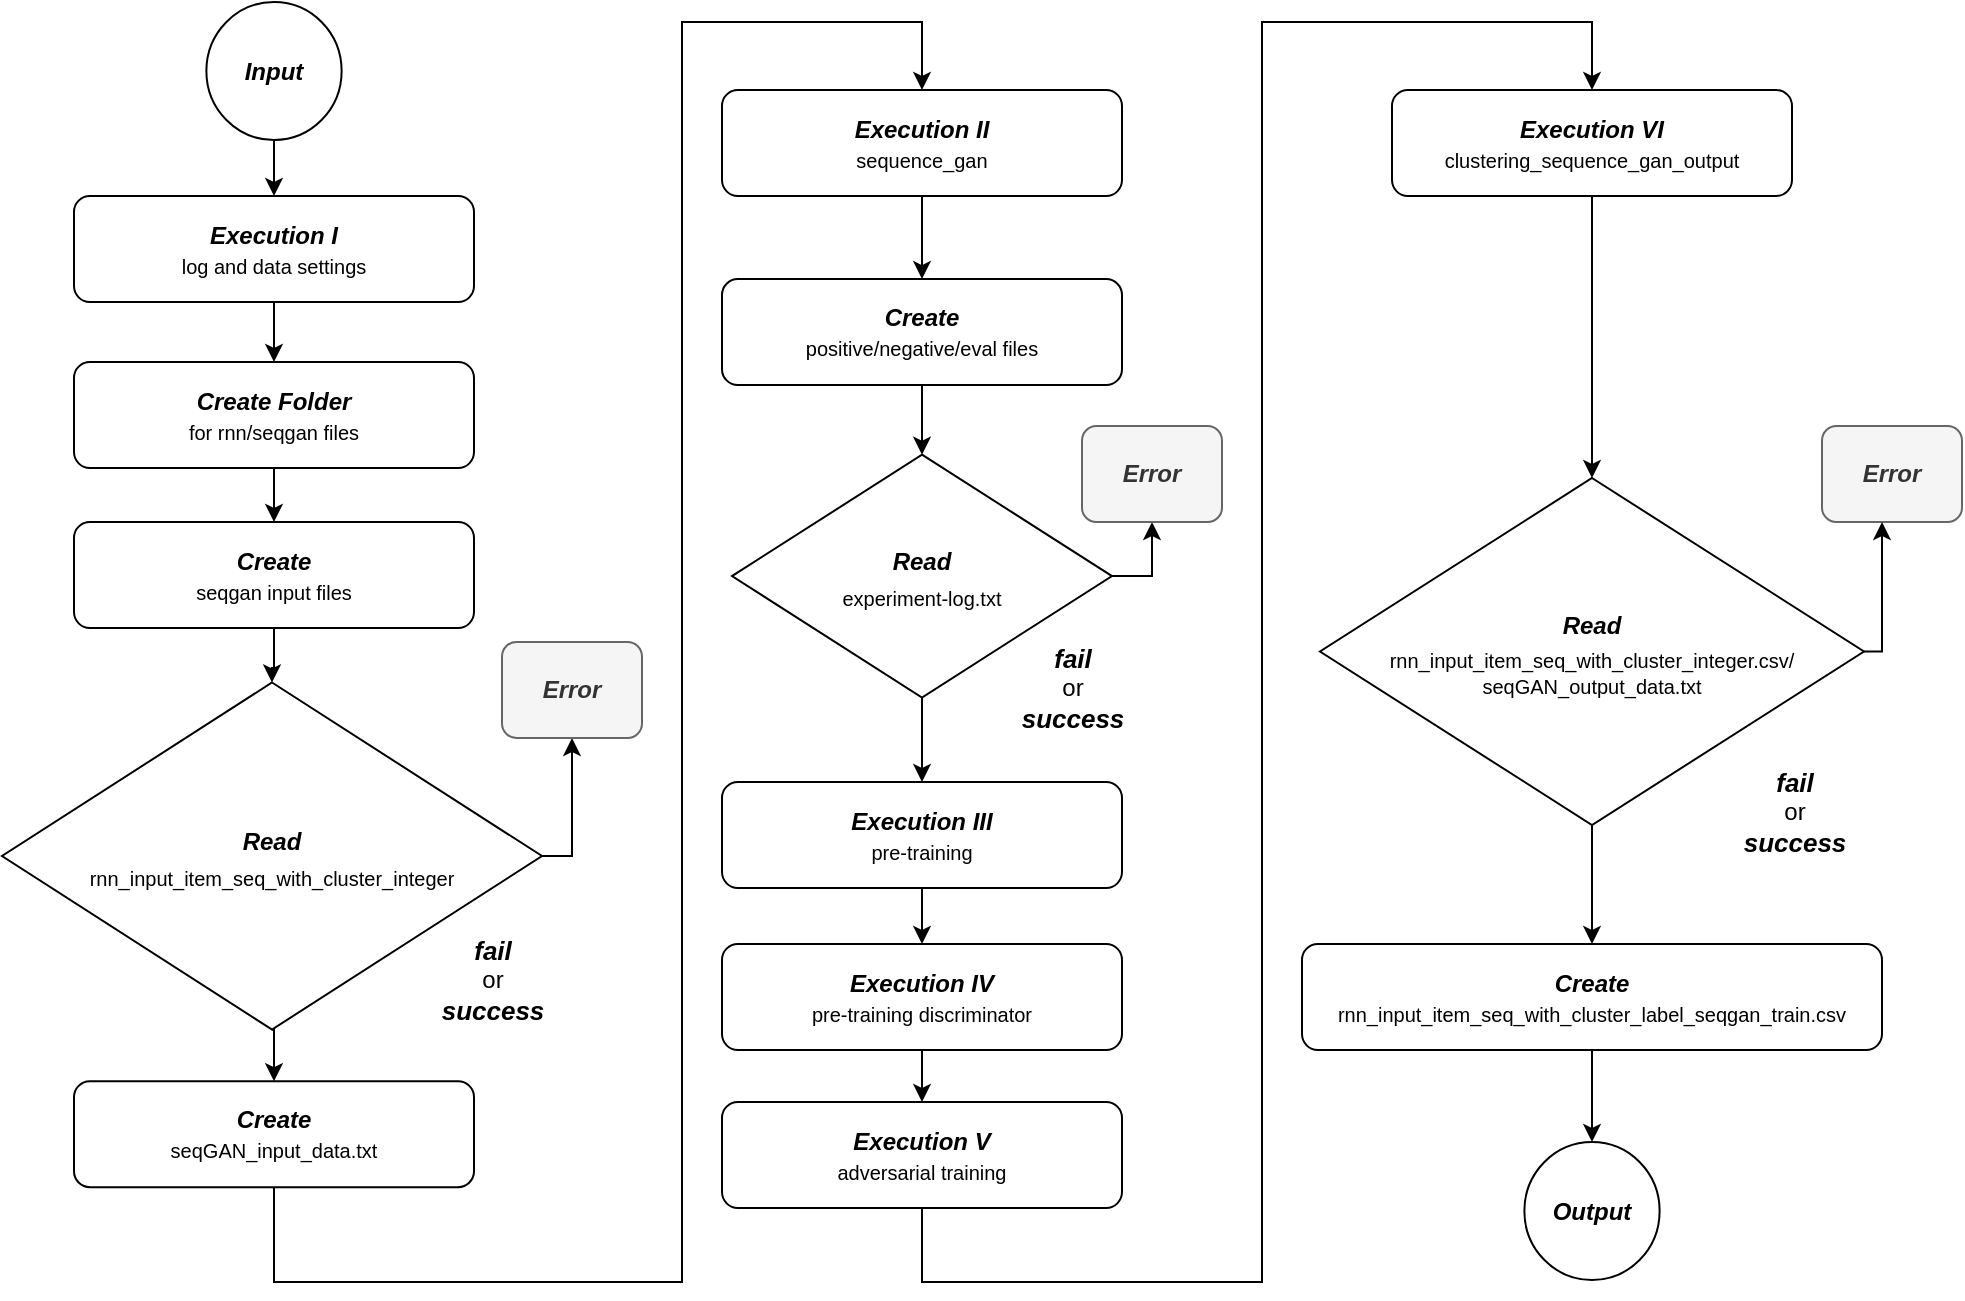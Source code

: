 <mxfile version="14.5.1" type="device"><diagram id="QidzLWKCitkvwv9aXob5" name="Page-1"><mxGraphModel dx="1465" dy="834" grid="1" gridSize="10" guides="1" tooltips="1" connect="1" arrows="1" fold="1" page="1" pageScale="1" pageWidth="980" pageHeight="690" math="0" shadow="0"><root><mxCell id="0"/><mxCell id="1" parent="0"/><mxCell id="kdbfxkAFVoEb3qSIw1qO-32" style="edgeStyle=orthogonalEdgeStyle;rounded=0;orthogonalLoop=1;jettySize=auto;html=1;exitX=0.5;exitY=1;exitDx=0;exitDy=0;entryX=0.5;entryY=0;entryDx=0;entryDy=0;" edge="1" parent="1" source="KedGlcm71sjB_ZaNOD__-150" target="kdbfxkAFVoEb3qSIw1qO-15"><mxGeometry relative="1" as="geometry"/></mxCell><mxCell id="kdbfxkAFVoEb3qSIw1qO-39" style="edgeStyle=orthogonalEdgeStyle;rounded=0;orthogonalLoop=1;jettySize=auto;html=1;exitX=1;exitY=0.5;exitDx=0;exitDy=0;entryX=0.5;entryY=1;entryDx=0;entryDy=0;" edge="1" parent="1" source="KedGlcm71sjB_ZaNOD__-150" target="KedGlcm71sjB_ZaNOD__-152"><mxGeometry relative="1" as="geometry"/></mxCell><mxCell id="KedGlcm71sjB_ZaNOD__-150" value="&lt;p style=&quot;line-height: 100%&quot;&gt;&lt;i&gt;&lt;b style=&quot;line-height: 180%&quot;&gt;Read&lt;/b&gt;&lt;/i&gt;&lt;br&gt;&lt;span style=&quot;font-size: 10px&quot;&gt;experiment-log.txt&lt;/span&gt;&lt;/p&gt;" style="rhombus;whiteSpace=wrap;html=1;" parent="1" vertex="1"><mxGeometry x="365" y="246.35" width="190" height="121.39" as="geometry"/></mxCell><mxCell id="KedGlcm71sjB_ZaNOD__-152" value="&lt;i&gt;&lt;b&gt;Error&lt;/b&gt;&lt;/i&gt;" style="rounded=1;whiteSpace=wrap;html=1;fontSize=12;glass=0;strokeWidth=1;shadow=0;fillColor=#f5f5f5;strokeColor=#666666;fontColor=#333333;" parent="1" vertex="1"><mxGeometry x="540" y="232.0" width="70" height="48" as="geometry"/></mxCell><mxCell id="KedGlcm71sjB_ZaNOD__-153" value="&lt;i&gt;&lt;b&gt;&lt;font style=&quot;font-size: 13px&quot;&gt;fail&lt;/font&gt;&lt;/b&gt;&lt;/i&gt;&lt;br&gt;or&lt;br&gt;&lt;i&gt;&lt;b&gt;&lt;font style=&quot;font-size: 13px&quot;&gt;success&lt;/font&gt;&lt;/b&gt;&lt;/i&gt;" style="text;html=1;resizable=0;autosize=1;align=center;verticalAlign=middle;points=[];fillColor=none;strokeColor=none;rounded=0;" parent="1" vertex="1"><mxGeometry x="861" y="400.0" width="70" height="50" as="geometry"/></mxCell><mxCell id="kdbfxkAFVoEb3qSIw1qO-23" style="edgeStyle=orthogonalEdgeStyle;rounded=0;orthogonalLoop=1;jettySize=auto;html=1;exitX=0.5;exitY=1;exitDx=0;exitDy=0;entryX=0.5;entryY=0;entryDx=0;entryDy=0;" edge="1" parent="1" source="kdbfxkAFVoEb3qSIw1qO-1" target="kdbfxkAFVoEb3qSIw1qO-3"><mxGeometry relative="1" as="geometry"/></mxCell><mxCell id="kdbfxkAFVoEb3qSIw1qO-1" value="&lt;i&gt;&lt;b&gt;Input&lt;/b&gt;&lt;/i&gt;" style="ellipse;whiteSpace=wrap;html=1;aspect=fixed;" vertex="1" parent="1"><mxGeometry x="102.19" y="20" width="67.62" height="69" as="geometry"/></mxCell><mxCell id="kdbfxkAFVoEb3qSIw1qO-2" value="&lt;i&gt;&lt;b&gt;Output&lt;/b&gt;&lt;/i&gt;" style="ellipse;whiteSpace=wrap;html=1;aspect=fixed;" vertex="1" parent="1"><mxGeometry x="761.19" y="590" width="67.62" height="69" as="geometry"/></mxCell><mxCell id="kdbfxkAFVoEb3qSIw1qO-24" style="edgeStyle=orthogonalEdgeStyle;rounded=0;orthogonalLoop=1;jettySize=auto;html=1;exitX=0.5;exitY=1;exitDx=0;exitDy=0;entryX=0.5;entryY=0;entryDx=0;entryDy=0;" edge="1" parent="1" source="kdbfxkAFVoEb3qSIw1qO-3" target="kdbfxkAFVoEb3qSIw1qO-4"><mxGeometry relative="1" as="geometry"/></mxCell><mxCell id="kdbfxkAFVoEb3qSIw1qO-3" value="&lt;b&gt;&lt;i&gt;Execution I&lt;/i&gt;&lt;/b&gt;&lt;br&gt;&lt;div&gt;&lt;span style=&quot;font-size: 10px&quot;&gt;log and data settings&lt;/span&gt;&lt;/div&gt;" style="rounded=1;whiteSpace=wrap;html=1;fontSize=12;glass=0;strokeWidth=1;shadow=0;" vertex="1" parent="1"><mxGeometry x="36" y="117" width="200" height="53" as="geometry"/></mxCell><mxCell id="kdbfxkAFVoEb3qSIw1qO-25" style="edgeStyle=orthogonalEdgeStyle;rounded=0;orthogonalLoop=1;jettySize=auto;html=1;exitX=0.5;exitY=1;exitDx=0;exitDy=0;entryX=0.5;entryY=0;entryDx=0;entryDy=0;" edge="1" parent="1" source="kdbfxkAFVoEb3qSIw1qO-4" target="kdbfxkAFVoEb3qSIw1qO-5"><mxGeometry relative="1" as="geometry"/></mxCell><mxCell id="kdbfxkAFVoEb3qSIw1qO-4" value="&lt;b&gt;&lt;i&gt;Create Folder&lt;/i&gt;&lt;/b&gt;&lt;br&gt;&lt;div&gt;&lt;span style=&quot;font-size: 10px&quot;&gt;for rnn/seqgan files&lt;/span&gt;&lt;/div&gt;" style="rounded=1;whiteSpace=wrap;html=1;fontSize=12;glass=0;strokeWidth=1;shadow=0;" vertex="1" parent="1"><mxGeometry x="36" y="200" width="200" height="53" as="geometry"/></mxCell><mxCell id="kdbfxkAFVoEb3qSIw1qO-26" style="edgeStyle=orthogonalEdgeStyle;rounded=0;orthogonalLoop=1;jettySize=auto;html=1;exitX=0.5;exitY=1;exitDx=0;exitDy=0;" edge="1" parent="1" source="kdbfxkAFVoEb3qSIw1qO-5" target="kdbfxkAFVoEb3qSIw1qO-6"><mxGeometry relative="1" as="geometry"/></mxCell><mxCell id="kdbfxkAFVoEb3qSIw1qO-5" value="&lt;b&gt;&lt;i&gt;Create&lt;/i&gt;&lt;/b&gt;&lt;br&gt;&lt;div&gt;&lt;span style=&quot;font-size: 10px&quot;&gt;seqgan input files&lt;/span&gt;&lt;/div&gt;" style="rounded=1;whiteSpace=wrap;html=1;fontSize=12;glass=0;strokeWidth=1;shadow=0;" vertex="1" parent="1"><mxGeometry x="36" y="280" width="200" height="53" as="geometry"/></mxCell><mxCell id="kdbfxkAFVoEb3qSIw1qO-27" style="edgeStyle=orthogonalEdgeStyle;rounded=0;orthogonalLoop=1;jettySize=auto;html=1;exitX=0.5;exitY=1;exitDx=0;exitDy=0;entryX=0.5;entryY=0;entryDx=0;entryDy=0;" edge="1" parent="1" source="kdbfxkAFVoEb3qSIw1qO-6" target="kdbfxkAFVoEb3qSIw1qO-7"><mxGeometry relative="1" as="geometry"/></mxCell><mxCell id="kdbfxkAFVoEb3qSIw1qO-37" style="edgeStyle=orthogonalEdgeStyle;rounded=0;orthogonalLoop=1;jettySize=auto;html=1;exitX=1;exitY=0.5;exitDx=0;exitDy=0;entryX=0.5;entryY=1;entryDx=0;entryDy=0;" edge="1" parent="1" source="kdbfxkAFVoEb3qSIw1qO-6" target="kdbfxkAFVoEb3qSIw1qO-9"><mxGeometry relative="1" as="geometry"><Array as="points"><mxPoint x="285" y="447"/></Array></mxGeometry></mxCell><mxCell id="kdbfxkAFVoEb3qSIw1qO-6" value="&lt;p style=&quot;line-height: 100%&quot;&gt;&lt;i&gt;&lt;b style=&quot;line-height: 180%&quot;&gt;Read&lt;/b&gt;&lt;/i&gt;&lt;br&gt;&lt;span style=&quot;font-size: 10px&quot;&gt;rnn_input_item_&lt;/span&gt;&lt;span style=&quot;font-size: 10px&quot;&gt;seq_with_cluster_&lt;/span&gt;&lt;span style=&quot;font-size: 10px&quot;&gt;integer&lt;/span&gt;&lt;/p&gt;" style="rhombus;whiteSpace=wrap;html=1;" vertex="1" parent="1"><mxGeometry y="360.25" width="270" height="173.52" as="geometry"/></mxCell><mxCell id="kdbfxkAFVoEb3qSIw1qO-28" style="edgeStyle=orthogonalEdgeStyle;rounded=0;orthogonalLoop=1;jettySize=auto;html=1;exitX=0.5;exitY=1;exitDx=0;exitDy=0;entryX=0.5;entryY=0;entryDx=0;entryDy=0;" edge="1" parent="1" source="kdbfxkAFVoEb3qSIw1qO-7" target="kdbfxkAFVoEb3qSIw1qO-13"><mxGeometry relative="1" as="geometry"><Array as="points"><mxPoint x="136" y="660"/><mxPoint x="340" y="660"/><mxPoint x="340" y="30"/><mxPoint x="460" y="30"/></Array></mxGeometry></mxCell><mxCell id="kdbfxkAFVoEb3qSIw1qO-7" value="&lt;b&gt;&lt;i&gt;Create&lt;/i&gt;&lt;/b&gt;&lt;br&gt;&lt;div&gt;&lt;span style=&quot;font-size: 10px&quot;&gt;seqGAN_input_data.txt&lt;/span&gt;&lt;/div&gt;" style="rounded=1;whiteSpace=wrap;html=1;fontSize=12;glass=0;strokeWidth=1;shadow=0;" vertex="1" parent="1"><mxGeometry x="36" y="559.61" width="200" height="53" as="geometry"/></mxCell><mxCell id="kdbfxkAFVoEb3qSIw1qO-9" value="&lt;i&gt;&lt;b&gt;Error&lt;/b&gt;&lt;/i&gt;" style="rounded=1;whiteSpace=wrap;html=1;fontSize=12;glass=0;strokeWidth=1;shadow=0;fillColor=#f5f5f5;strokeColor=#666666;fontColor=#333333;" vertex="1" parent="1"><mxGeometry x="250" y="340" width="70" height="48" as="geometry"/></mxCell><mxCell id="kdbfxkAFVoEb3qSIw1qO-10" value="&lt;i&gt;&lt;b&gt;Error&lt;/b&gt;&lt;/i&gt;" style="rounded=1;whiteSpace=wrap;html=1;fontSize=12;glass=0;strokeWidth=1;shadow=0;fillColor=#f5f5f5;strokeColor=#666666;fontColor=#333333;" vertex="1" parent="1"><mxGeometry x="910" y="232" width="70" height="48" as="geometry"/></mxCell><mxCell id="kdbfxkAFVoEb3qSIw1qO-11" value="&lt;i&gt;&lt;b&gt;&lt;font style=&quot;font-size: 13px&quot;&gt;fail&lt;/font&gt;&lt;/b&gt;&lt;/i&gt;&lt;br&gt;or&lt;br&gt;&lt;i&gt;&lt;b&gt;&lt;font style=&quot;font-size: 13px&quot;&gt;success&lt;/font&gt;&lt;/b&gt;&lt;/i&gt;" style="text;html=1;resizable=0;autosize=1;align=center;verticalAlign=middle;points=[];fillColor=none;strokeColor=none;rounded=0;" vertex="1" parent="1"><mxGeometry x="500" y="338" width="70" height="50" as="geometry"/></mxCell><mxCell id="kdbfxkAFVoEb3qSIw1qO-12" value="&lt;i&gt;&lt;b&gt;&lt;font style=&quot;font-size: 13px&quot;&gt;fail&lt;/font&gt;&lt;/b&gt;&lt;/i&gt;&lt;br&gt;or&lt;br&gt;&lt;i&gt;&lt;b&gt;&lt;font style=&quot;font-size: 13px&quot;&gt;success&lt;/font&gt;&lt;/b&gt;&lt;/i&gt;" style="text;html=1;resizable=0;autosize=1;align=center;verticalAlign=middle;points=[];fillColor=none;strokeColor=none;rounded=0;" vertex="1" parent="1"><mxGeometry x="210" y="483.77" width="70" height="50" as="geometry"/></mxCell><mxCell id="kdbfxkAFVoEb3qSIw1qO-30" style="edgeStyle=orthogonalEdgeStyle;rounded=0;orthogonalLoop=1;jettySize=auto;html=1;exitX=0.5;exitY=1;exitDx=0;exitDy=0;entryX=0.5;entryY=0;entryDx=0;entryDy=0;" edge="1" parent="1" source="kdbfxkAFVoEb3qSIw1qO-13" target="kdbfxkAFVoEb3qSIw1qO-14"><mxGeometry relative="1" as="geometry"/></mxCell><mxCell id="kdbfxkAFVoEb3qSIw1qO-13" value="&lt;b&gt;&lt;i&gt;Execution II&lt;/i&gt;&lt;/b&gt;&lt;br&gt;&lt;div&gt;&lt;span style=&quot;font-size: 10px&quot;&gt;sequence_gan&lt;/span&gt;&lt;/div&gt;" style="rounded=1;whiteSpace=wrap;html=1;fontSize=12;glass=0;strokeWidth=1;shadow=0;" vertex="1" parent="1"><mxGeometry x="360" y="64" width="200" height="53" as="geometry"/></mxCell><mxCell id="kdbfxkAFVoEb3qSIw1qO-31" style="edgeStyle=orthogonalEdgeStyle;rounded=0;orthogonalLoop=1;jettySize=auto;html=1;exitX=0.5;exitY=1;exitDx=0;exitDy=0;" edge="1" parent="1" source="kdbfxkAFVoEb3qSIw1qO-14" target="KedGlcm71sjB_ZaNOD__-150"><mxGeometry relative="1" as="geometry"/></mxCell><mxCell id="kdbfxkAFVoEb3qSIw1qO-14" value="&lt;b&gt;&lt;i&gt;Create&lt;/i&gt;&lt;/b&gt;&lt;br&gt;&lt;div&gt;&lt;span style=&quot;font-size: 10px&quot;&gt;positive/negative/eval files&lt;/span&gt;&lt;/div&gt;" style="rounded=1;whiteSpace=wrap;html=1;fontSize=12;glass=0;strokeWidth=1;shadow=0;" vertex="1" parent="1"><mxGeometry x="360" y="158.52" width="200" height="53" as="geometry"/></mxCell><mxCell id="kdbfxkAFVoEb3qSIw1qO-33" style="edgeStyle=orthogonalEdgeStyle;rounded=0;orthogonalLoop=1;jettySize=auto;html=1;exitX=0.5;exitY=1;exitDx=0;exitDy=0;entryX=0.5;entryY=0;entryDx=0;entryDy=0;" edge="1" parent="1" source="kdbfxkAFVoEb3qSIw1qO-15" target="kdbfxkAFVoEb3qSIw1qO-16"><mxGeometry relative="1" as="geometry"/></mxCell><mxCell id="kdbfxkAFVoEb3qSIw1qO-15" value="&lt;b&gt;&lt;i&gt;Execution III&lt;/i&gt;&lt;/b&gt;&lt;br&gt;&lt;div&gt;&lt;span style=&quot;font-size: 10px&quot;&gt;pre-training&lt;/span&gt;&lt;/div&gt;" style="rounded=1;whiteSpace=wrap;html=1;fontSize=12;glass=0;strokeWidth=1;shadow=0;" vertex="1" parent="1"><mxGeometry x="360" y="410" width="200" height="53" as="geometry"/></mxCell><mxCell id="kdbfxkAFVoEb3qSIw1qO-34" style="edgeStyle=orthogonalEdgeStyle;rounded=0;orthogonalLoop=1;jettySize=auto;html=1;exitX=0.5;exitY=1;exitDx=0;exitDy=0;entryX=0.5;entryY=0;entryDx=0;entryDy=0;" edge="1" parent="1" source="kdbfxkAFVoEb3qSIw1qO-16" target="kdbfxkAFVoEb3qSIw1qO-17"><mxGeometry relative="1" as="geometry"/></mxCell><mxCell id="kdbfxkAFVoEb3qSIw1qO-16" value="&lt;b&gt;&lt;i&gt;Execution IV&lt;/i&gt;&lt;/b&gt;&lt;br&gt;&lt;div&gt;&lt;span style=&quot;font-size: 10px&quot;&gt;pre-training discriminator&lt;/span&gt;&lt;/div&gt;" style="rounded=1;whiteSpace=wrap;html=1;fontSize=12;glass=0;strokeWidth=1;shadow=0;" vertex="1" parent="1"><mxGeometry x="360" y="491" width="200" height="53" as="geometry"/></mxCell><mxCell id="kdbfxkAFVoEb3qSIw1qO-35" style="edgeStyle=orthogonalEdgeStyle;rounded=0;orthogonalLoop=1;jettySize=auto;html=1;entryX=0.5;entryY=0;entryDx=0;entryDy=0;exitX=0.5;exitY=1;exitDx=0;exitDy=0;" edge="1" parent="1" source="kdbfxkAFVoEb3qSIw1qO-17" target="kdbfxkAFVoEb3qSIw1qO-18"><mxGeometry relative="1" as="geometry"><Array as="points"><mxPoint x="460" y="660"/><mxPoint x="630" y="660"/><mxPoint x="630" y="30"/><mxPoint x="795" y="30"/></Array></mxGeometry></mxCell><mxCell id="kdbfxkAFVoEb3qSIw1qO-17" value="&lt;b&gt;&lt;i&gt;Execution V&lt;/i&gt;&lt;/b&gt;&lt;br&gt;&lt;div&gt;&lt;span style=&quot;font-size: 10px&quot;&gt;adversarial training&lt;/span&gt;&lt;/div&gt;" style="rounded=1;whiteSpace=wrap;html=1;fontSize=12;glass=0;strokeWidth=1;shadow=0;" vertex="1" parent="1"><mxGeometry x="360" y="570" width="200" height="53" as="geometry"/></mxCell><mxCell id="kdbfxkAFVoEb3qSIw1qO-38" value="" style="edgeStyle=orthogonalEdgeStyle;rounded=0;orthogonalLoop=1;jettySize=auto;html=1;" edge="1" parent="1" source="kdbfxkAFVoEb3qSIw1qO-18" target="kdbfxkAFVoEb3qSIw1qO-19"><mxGeometry relative="1" as="geometry"/></mxCell><mxCell id="kdbfxkAFVoEb3qSIw1qO-18" value="&lt;b&gt;&lt;i&gt;Execution VI&lt;/i&gt;&lt;/b&gt;&lt;br&gt;&lt;div&gt;&lt;span style=&quot;font-size: 10px&quot;&gt;clustering_sequence_gan_output&lt;/span&gt;&lt;/div&gt;" style="rounded=1;whiteSpace=wrap;html=1;fontSize=12;glass=0;strokeWidth=1;shadow=0;" vertex="1" parent="1"><mxGeometry x="695" y="64" width="200" height="53" as="geometry"/></mxCell><mxCell id="kdbfxkAFVoEb3qSIw1qO-40" style="edgeStyle=orthogonalEdgeStyle;rounded=0;orthogonalLoop=1;jettySize=auto;html=1;exitX=0.5;exitY=1;exitDx=0;exitDy=0;" edge="1" parent="1" source="kdbfxkAFVoEb3qSIw1qO-19" target="kdbfxkAFVoEb3qSIw1qO-20"><mxGeometry relative="1" as="geometry"/></mxCell><mxCell id="kdbfxkAFVoEb3qSIw1qO-42" style="edgeStyle=orthogonalEdgeStyle;rounded=0;orthogonalLoop=1;jettySize=auto;html=1;exitX=1;exitY=0.5;exitDx=0;exitDy=0;entryX=0.5;entryY=1;entryDx=0;entryDy=0;" edge="1" parent="1" source="kdbfxkAFVoEb3qSIw1qO-19"><mxGeometry relative="1" as="geometry"><mxPoint x="940" y="280" as="targetPoint"/><Array as="points"><mxPoint x="940" y="345"/></Array></mxGeometry></mxCell><mxCell id="kdbfxkAFVoEb3qSIw1qO-19" value="&lt;p style=&quot;line-height: 100%&quot;&gt;&lt;i&gt;&lt;b style=&quot;line-height: 180%&quot;&gt;Read&lt;/b&gt;&lt;/i&gt;&lt;br&gt;&lt;span style=&quot;font-size: 10px&quot;&gt;rnn_input_item_seq_with_cluster_integer.csv/&lt;br&gt;&lt;/span&gt;&lt;span style=&quot;font-size: 10px&quot;&gt;seqGAN_output_data.txt&lt;/span&gt;&lt;/p&gt;" style="rhombus;whiteSpace=wrap;html=1;" vertex="1" parent="1"><mxGeometry x="659" y="258.0" width="272" height="173.52" as="geometry"/></mxCell><mxCell id="kdbfxkAFVoEb3qSIw1qO-41" style="edgeStyle=orthogonalEdgeStyle;rounded=0;orthogonalLoop=1;jettySize=auto;html=1;exitX=0.5;exitY=1;exitDx=0;exitDy=0;" edge="1" parent="1" source="kdbfxkAFVoEb3qSIw1qO-20" target="kdbfxkAFVoEb3qSIw1qO-2"><mxGeometry relative="1" as="geometry"/></mxCell><mxCell id="kdbfxkAFVoEb3qSIw1qO-20" value="&lt;b&gt;&lt;i&gt;Create&lt;/i&gt;&lt;/b&gt;&lt;br&gt;&lt;div&gt;&lt;div&gt;&lt;span style=&quot;font-size: 10px&quot;&gt;rnn_input_item_seq_&lt;/span&gt;&lt;span style=&quot;font-size: 10px&quot;&gt;with_cluster_label_&lt;/span&gt;&lt;span style=&quot;font-size: 10px&quot;&gt;seqgan_train.csv&lt;/span&gt;&lt;/div&gt;&lt;/div&gt;" style="rounded=1;whiteSpace=wrap;html=1;fontSize=12;glass=0;strokeWidth=1;shadow=0;" vertex="1" parent="1"><mxGeometry x="650" y="491" width="290" height="53" as="geometry"/></mxCell></root></mxGraphModel></diagram></mxfile>